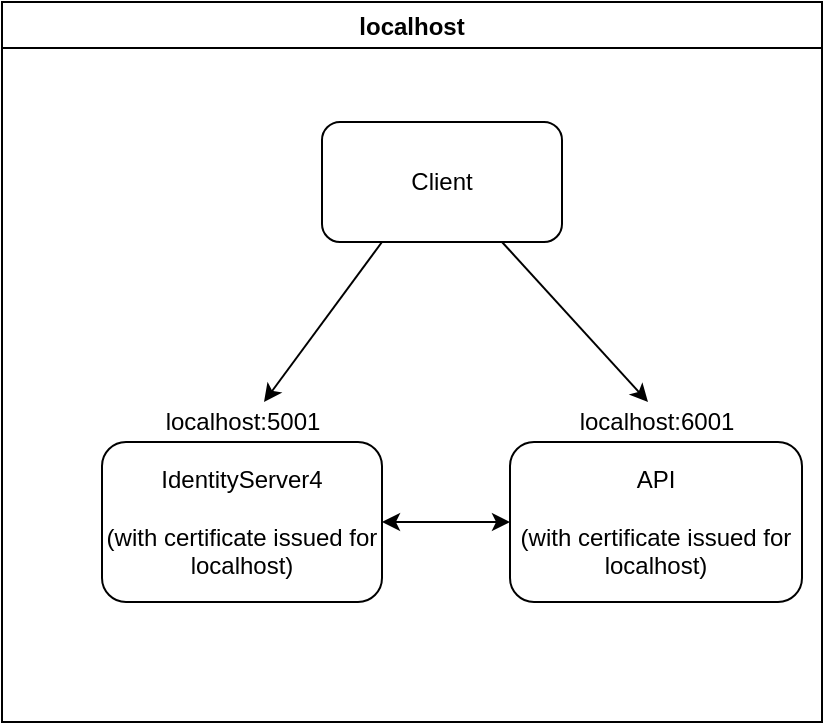 <mxfile version="13.7.5" type="device"><diagram id="VIMgHCGj7irI3HrglzCi" name="Page-1"><mxGraphModel dx="1422" dy="763" grid="1" gridSize="10" guides="1" tooltips="1" connect="1" arrows="1" fold="1" page="1" pageScale="1" pageWidth="827" pageHeight="1169" math="0" shadow="0"><root><mxCell id="0"/><mxCell id="1" parent="0"/><mxCell id="KsPI68WJuI8WIHzUn7lj-1" value="localhost" style="swimlane;" parent="1" vertex="1"><mxGeometry x="40" y="20" width="410" height="360" as="geometry"><mxRectangle x="100" y="130" width="80" height="23" as="alternateBounds"/></mxGeometry></mxCell><mxCell id="KsPI68WJuI8WIHzUn7lj-2" value="&lt;div&gt;IdentityServer4&lt;/div&gt;&lt;div&gt;&lt;br&gt;&lt;/div&gt;&lt;div&gt;(with certificate issued for localhost)&lt;br&gt;&lt;/div&gt;" style="rounded=1;whiteSpace=wrap;html=1;" parent="KsPI68WJuI8WIHzUn7lj-1" vertex="1"><mxGeometry x="50" y="220" width="140" height="80" as="geometry"/></mxCell><mxCell id="KsPI68WJuI8WIHzUn7lj-3" value="&lt;div&gt;API&lt;div&gt;&lt;br&gt;&lt;/div&gt;(with certificate issued for localhost)&lt;/div&gt;" style="rounded=1;whiteSpace=wrap;html=1;" parent="KsPI68WJuI8WIHzUn7lj-1" vertex="1"><mxGeometry x="254" y="220" width="146" height="80" as="geometry"/></mxCell><mxCell id="KsPI68WJuI8WIHzUn7lj-4" value="&lt;div&gt;Client&lt;/div&gt;" style="rounded=1;whiteSpace=wrap;html=1;" parent="KsPI68WJuI8WIHzUn7lj-1" vertex="1"><mxGeometry x="160" y="60" width="120" height="60" as="geometry"/></mxCell><mxCell id="KsPI68WJuI8WIHzUn7lj-7" value="&lt;div&gt;localhost:6001&lt;/div&gt;" style="text;html=1;align=center;verticalAlign=middle;resizable=0;points=[];autosize=1;" parent="KsPI68WJuI8WIHzUn7lj-1" vertex="1"><mxGeometry x="277" y="200" width="100" height="20" as="geometry"/></mxCell><mxCell id="KsPI68WJuI8WIHzUn7lj-6" value="&lt;div&gt;localhost:5001&lt;/div&gt;" style="text;html=1;align=center;verticalAlign=middle;resizable=0;points=[];autosize=1;" parent="KsPI68WJuI8WIHzUn7lj-1" vertex="1"><mxGeometry x="70" y="200" width="100" height="20" as="geometry"/></mxCell><mxCell id="wYaMicPgTTgpNjyX-f6s-1" value="" style="endArrow=classic;startArrow=classic;html=1;exitX=1;exitY=0.5;exitDx=0;exitDy=0;entryX=0;entryY=0.5;entryDx=0;entryDy=0;" edge="1" parent="KsPI68WJuI8WIHzUn7lj-1" source="KsPI68WJuI8WIHzUn7lj-2" target="KsPI68WJuI8WIHzUn7lj-3"><mxGeometry width="50" height="50" relative="1" as="geometry"><mxPoint x="190" y="280" as="sourcePoint"/><mxPoint x="250" y="250" as="targetPoint"/></mxGeometry></mxCell><mxCell id="wYaMicPgTTgpNjyX-f6s-3" value="" style="endArrow=classic;html=1;entryX=0.61;entryY=0;entryDx=0;entryDy=0;entryPerimeter=0;exitX=0.25;exitY=1;exitDx=0;exitDy=0;" edge="1" parent="KsPI68WJuI8WIHzUn7lj-1" source="KsPI68WJuI8WIHzUn7lj-4" target="KsPI68WJuI8WIHzUn7lj-6"><mxGeometry width="50" height="50" relative="1" as="geometry"><mxPoint x="210" y="200" as="sourcePoint"/><mxPoint x="260" y="150" as="targetPoint"/></mxGeometry></mxCell><mxCell id="wYaMicPgTTgpNjyX-f6s-4" value="" style="endArrow=classic;html=1;entryX=0.46;entryY=0;entryDx=0;entryDy=0;entryPerimeter=0;exitX=0.75;exitY=1;exitDx=0;exitDy=0;" edge="1" parent="KsPI68WJuI8WIHzUn7lj-1" source="KsPI68WJuI8WIHzUn7lj-4" target="KsPI68WJuI8WIHzUn7lj-7"><mxGeometry width="50" height="50" relative="1" as="geometry"><mxPoint x="175" y="120" as="sourcePoint"/><mxPoint x="121" y="200" as="targetPoint"/></mxGeometry></mxCell></root></mxGraphModel></diagram></mxfile>